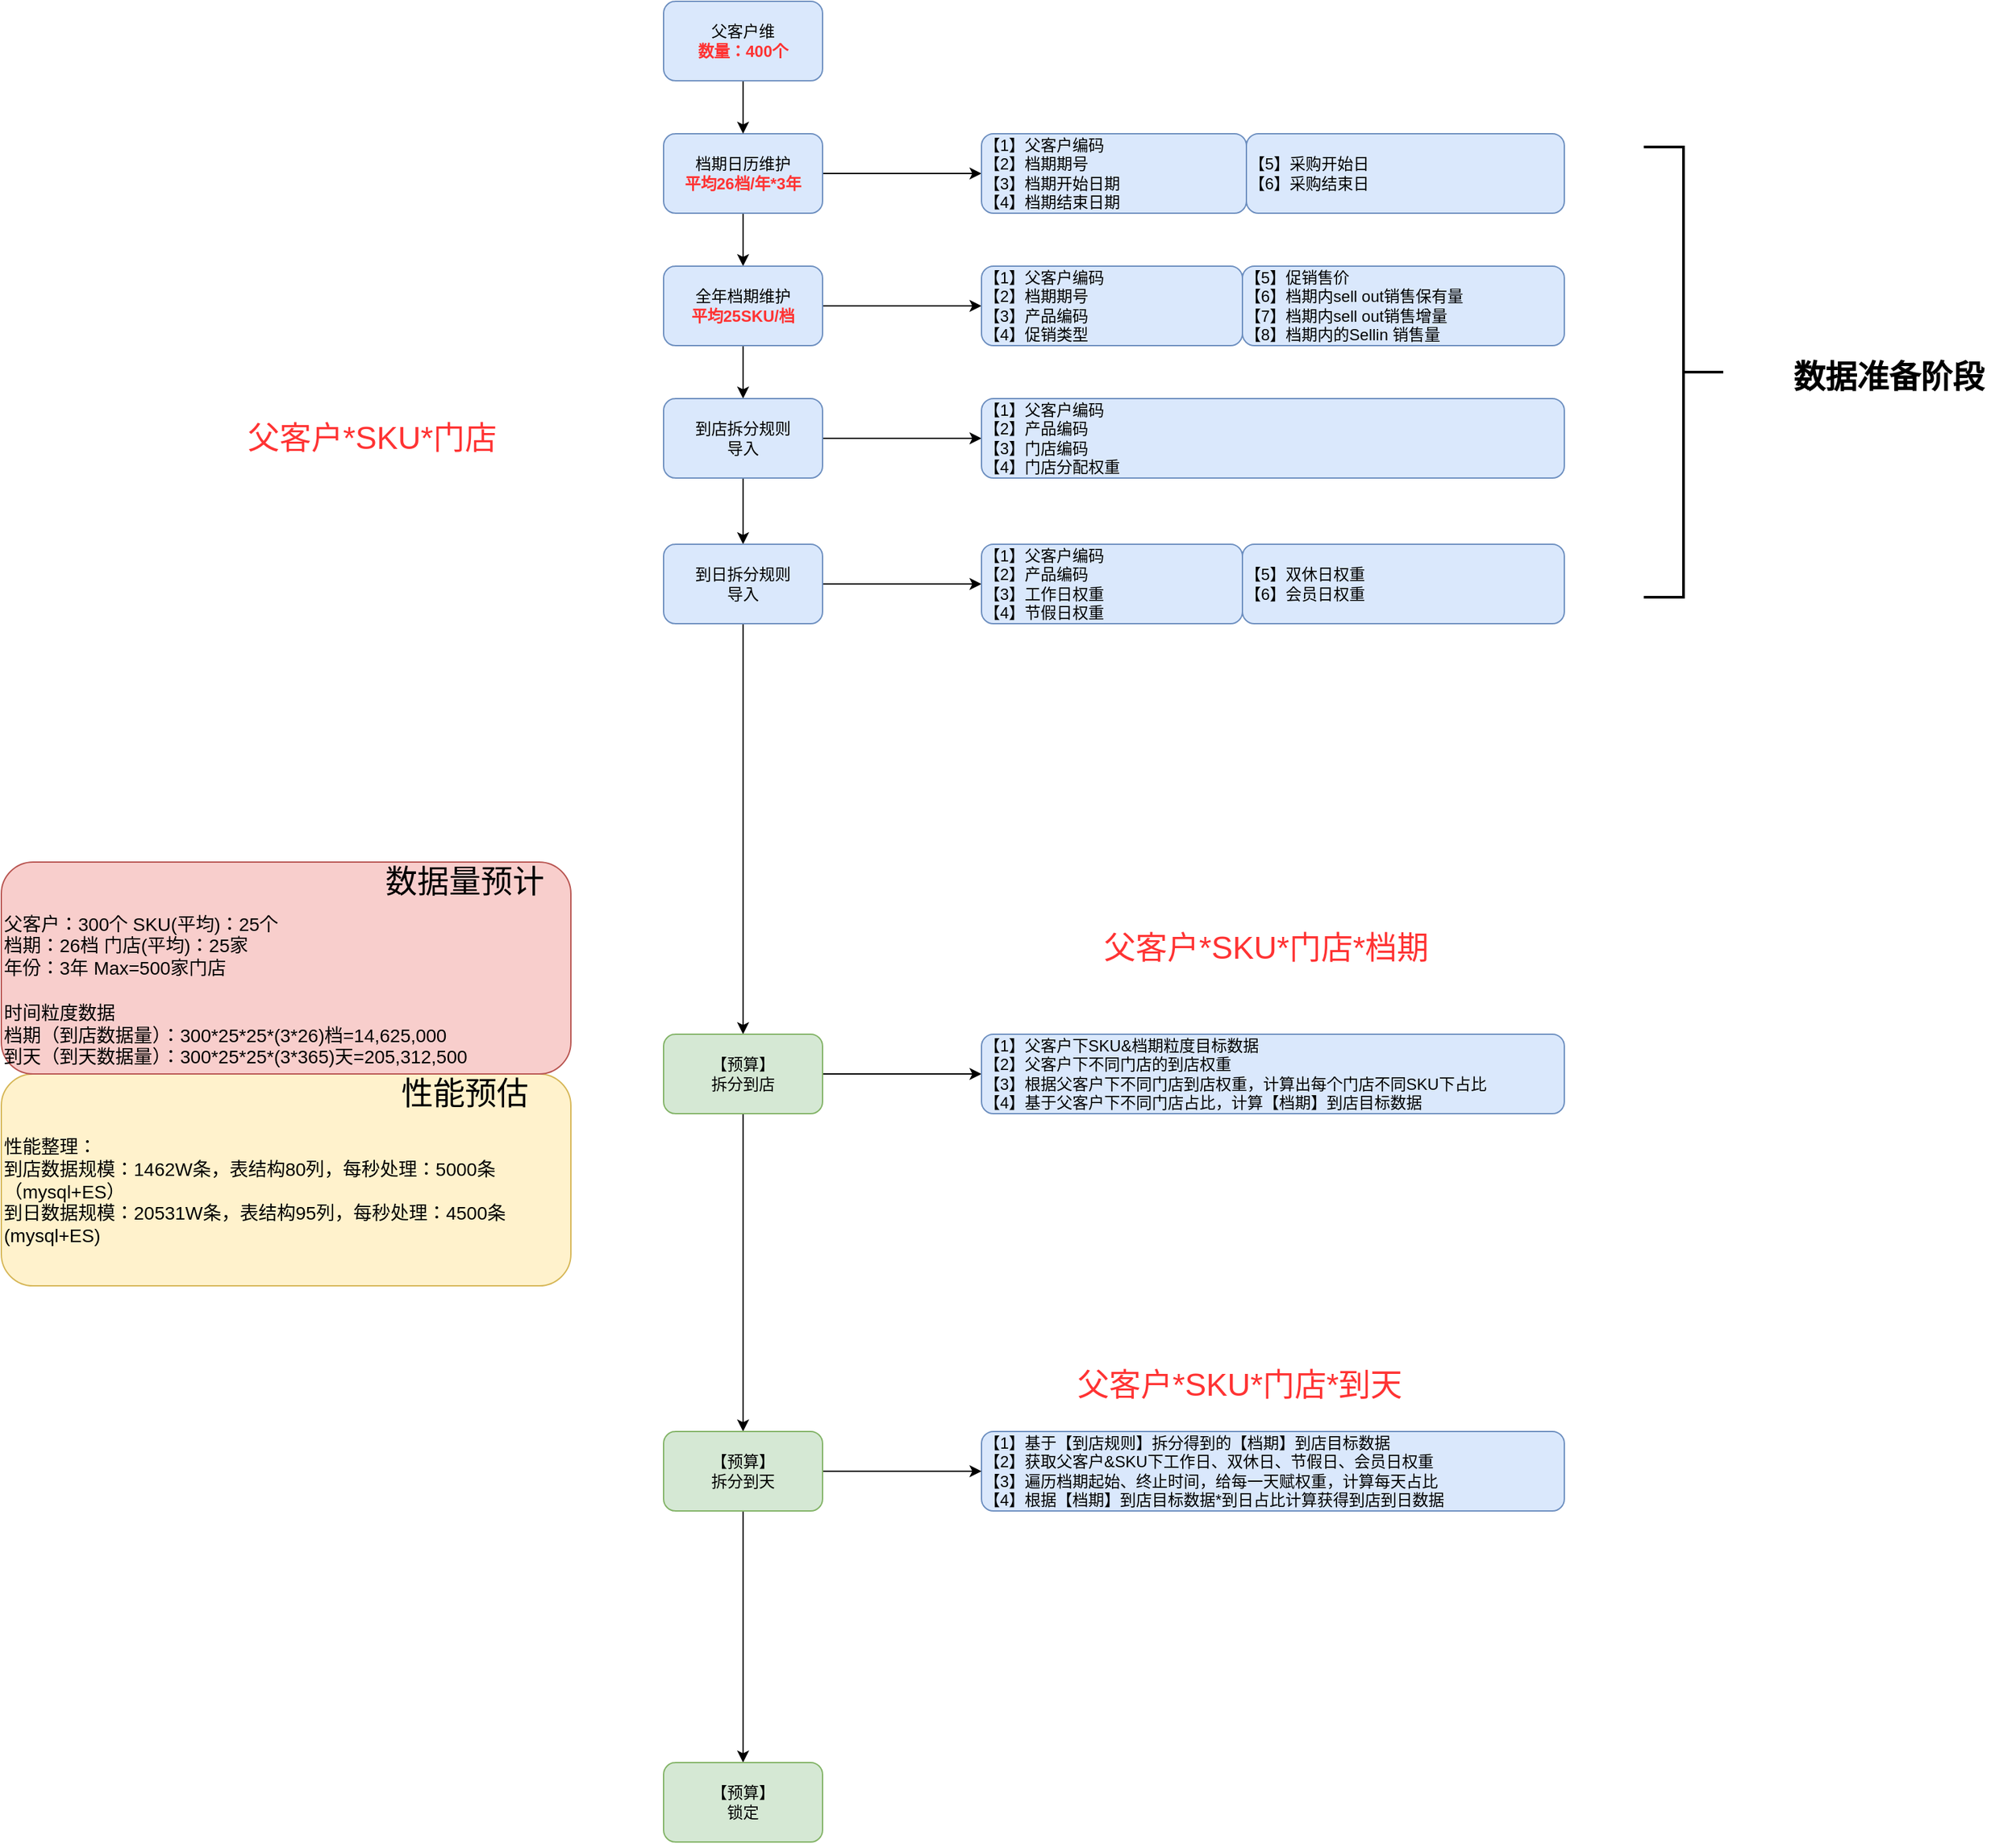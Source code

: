 <mxfile version="20.8.1" type="github">
  <diagram id="BEqY6qMiZc0pSCxEbsnE" name="第 1 页">
    <mxGraphModel dx="2261" dy="764" grid="1" gridSize="10" guides="1" tooltips="1" connect="1" arrows="1" fold="1" page="1" pageScale="1" pageWidth="827" pageHeight="1169" math="0" shadow="0">
      <root>
        <mxCell id="0" />
        <mxCell id="1" parent="0" />
        <mxCell id="1oIEDaCn8aH1IIvnRZRh-3" style="edgeStyle=orthogonalEdgeStyle;rounded=0;orthogonalLoop=1;jettySize=auto;html=1;exitX=0.5;exitY=1;exitDx=0;exitDy=0;entryX=0.5;entryY=0;entryDx=0;entryDy=0;" parent="1" source="1oIEDaCn8aH1IIvnRZRh-1" target="1oIEDaCn8aH1IIvnRZRh-2" edge="1">
          <mxGeometry relative="1" as="geometry" />
        </mxCell>
        <mxCell id="1oIEDaCn8aH1IIvnRZRh-34" style="edgeStyle=orthogonalEdgeStyle;rounded=0;orthogonalLoop=1;jettySize=auto;html=1;exitX=1;exitY=0.5;exitDx=0;exitDy=0;" parent="1" source="1oIEDaCn8aH1IIvnRZRh-1" edge="1">
          <mxGeometry relative="1" as="geometry">
            <mxPoint x="360" y="130" as="targetPoint" />
          </mxGeometry>
        </mxCell>
        <mxCell id="1oIEDaCn8aH1IIvnRZRh-1" value="档期日历维护&lt;br&gt;&lt;b&gt;&lt;font color=&quot;#ff3333&quot;&gt;平均26档/年*3年&lt;/font&gt;&lt;/b&gt;" style="rounded=1;whiteSpace=wrap;html=1;fillColor=#dae8fc;strokeColor=#6c8ebf;" parent="1" vertex="1">
          <mxGeometry x="120" y="100" width="120" height="60" as="geometry" />
        </mxCell>
        <mxCell id="1oIEDaCn8aH1IIvnRZRh-6" value="" style="edgeStyle=orthogonalEdgeStyle;rounded=0;orthogonalLoop=1;jettySize=auto;html=1;" parent="1" source="1oIEDaCn8aH1IIvnRZRh-2" target="1oIEDaCn8aH1IIvnRZRh-5" edge="1">
          <mxGeometry relative="1" as="geometry" />
        </mxCell>
        <mxCell id="1oIEDaCn8aH1IIvnRZRh-36" style="edgeStyle=orthogonalEdgeStyle;rounded=0;orthogonalLoop=1;jettySize=auto;html=1;exitX=1;exitY=0.5;exitDx=0;exitDy=0;entryX=0;entryY=0.5;entryDx=0;entryDy=0;" parent="1" source="1oIEDaCn8aH1IIvnRZRh-2" target="1oIEDaCn8aH1IIvnRZRh-37" edge="1">
          <mxGeometry relative="1" as="geometry">
            <mxPoint x="330" y="230" as="targetPoint" />
          </mxGeometry>
        </mxCell>
        <mxCell id="1oIEDaCn8aH1IIvnRZRh-2" value="全年档期维护&lt;br&gt;&lt;font color=&quot;#ff3333&quot;&gt;&lt;b&gt;平均25SKU/档&lt;/b&gt;&lt;/font&gt;" style="rounded=1;whiteSpace=wrap;html=1;fillColor=#dae8fc;strokeColor=#6c8ebf;" parent="1" vertex="1">
          <mxGeometry x="120" y="200" width="120" height="60" as="geometry" />
        </mxCell>
        <mxCell id="1oIEDaCn8aH1IIvnRZRh-4" value="【1】基于【到店规则】拆分得到的【档期】到店目标数据&lt;br&gt;【2】获取父客户&amp;amp;SKU下工作日、双休日、节假日、会员日权重&lt;br&gt;【3】遍历档期起始、终止时间，给每一天赋权重，计算每天占比&lt;br&gt;【4】根据【档期】到店目标数据*到日占比计算获得到店到日数据" style="rounded=1;whiteSpace=wrap;html=1;align=left;fillColor=#dae8fc;strokeColor=#6c8ebf;" parent="1" vertex="1">
          <mxGeometry x="360" y="1080" width="440" height="60" as="geometry" />
        </mxCell>
        <mxCell id="1oIEDaCn8aH1IIvnRZRh-8" value="" style="edgeStyle=orthogonalEdgeStyle;rounded=0;orthogonalLoop=1;jettySize=auto;html=1;" parent="1" source="1oIEDaCn8aH1IIvnRZRh-5" target="1oIEDaCn8aH1IIvnRZRh-7" edge="1">
          <mxGeometry relative="1" as="geometry" />
        </mxCell>
        <mxCell id="1oIEDaCn8aH1IIvnRZRh-39" style="edgeStyle=orthogonalEdgeStyle;rounded=0;orthogonalLoop=1;jettySize=auto;html=1;exitX=1;exitY=0.5;exitDx=0;exitDy=0;" parent="1" source="1oIEDaCn8aH1IIvnRZRh-5" edge="1">
          <mxGeometry relative="1" as="geometry">
            <mxPoint x="360" y="330" as="targetPoint" />
          </mxGeometry>
        </mxCell>
        <mxCell id="1oIEDaCn8aH1IIvnRZRh-5" value="到店拆分规则&lt;br&gt;导入" style="whiteSpace=wrap;html=1;rounded=1;fillColor=#dae8fc;strokeColor=#6c8ebf;" parent="1" vertex="1">
          <mxGeometry x="120" y="300" width="120" height="60" as="geometry" />
        </mxCell>
        <mxCell id="1oIEDaCn8aH1IIvnRZRh-22" style="edgeStyle=orthogonalEdgeStyle;rounded=0;orthogonalLoop=1;jettySize=auto;html=1;exitX=0.5;exitY=1;exitDx=0;exitDy=0;entryX=0.5;entryY=0;entryDx=0;entryDy=0;" parent="1" source="1oIEDaCn8aH1IIvnRZRh-7" target="1oIEDaCn8aH1IIvnRZRh-9" edge="1">
          <mxGeometry relative="1" as="geometry" />
        </mxCell>
        <mxCell id="1oIEDaCn8aH1IIvnRZRh-43" style="edgeStyle=orthogonalEdgeStyle;rounded=0;orthogonalLoop=1;jettySize=auto;html=1;exitX=1;exitY=0.5;exitDx=0;exitDy=0;entryX=0;entryY=0.5;entryDx=0;entryDy=0;" parent="1" source="1oIEDaCn8aH1IIvnRZRh-7" target="1oIEDaCn8aH1IIvnRZRh-44" edge="1">
          <mxGeometry relative="1" as="geometry">
            <mxPoint x="350" y="440" as="targetPoint" />
          </mxGeometry>
        </mxCell>
        <mxCell id="1oIEDaCn8aH1IIvnRZRh-7" value="到日拆分规则&lt;br&gt;导入" style="whiteSpace=wrap;html=1;rounded=1;fillColor=#dae8fc;strokeColor=#6c8ebf;" parent="1" vertex="1">
          <mxGeometry x="120" y="410" width="120" height="60" as="geometry" />
        </mxCell>
        <mxCell id="1oIEDaCn8aH1IIvnRZRh-12" value="" style="edgeStyle=orthogonalEdgeStyle;rounded=0;orthogonalLoop=1;jettySize=auto;html=1;" parent="1" source="1oIEDaCn8aH1IIvnRZRh-9" target="1oIEDaCn8aH1IIvnRZRh-11" edge="1">
          <mxGeometry relative="1" as="geometry" />
        </mxCell>
        <mxCell id="1oIEDaCn8aH1IIvnRZRh-27" style="edgeStyle=orthogonalEdgeStyle;rounded=0;orthogonalLoop=1;jettySize=auto;html=1;exitX=1;exitY=0.5;exitDx=0;exitDy=0;entryX=0;entryY=0.5;entryDx=0;entryDy=0;" parent="1" source="1oIEDaCn8aH1IIvnRZRh-9" target="1oIEDaCn8aH1IIvnRZRh-26" edge="1">
          <mxGeometry relative="1" as="geometry" />
        </mxCell>
        <mxCell id="1oIEDaCn8aH1IIvnRZRh-9" value="【预算】&lt;br&gt;拆分到店" style="rounded=1;whiteSpace=wrap;html=1;fillColor=#d5e8d4;strokeColor=#82b366;" parent="1" vertex="1">
          <mxGeometry x="120" y="780" width="120" height="60" as="geometry" />
        </mxCell>
        <mxCell id="1oIEDaCn8aH1IIvnRZRh-16" value="" style="edgeStyle=orthogonalEdgeStyle;rounded=0;orthogonalLoop=1;jettySize=auto;html=1;" parent="1" source="1oIEDaCn8aH1IIvnRZRh-11" target="1oIEDaCn8aH1IIvnRZRh-15" edge="1">
          <mxGeometry relative="1" as="geometry" />
        </mxCell>
        <mxCell id="1oIEDaCn8aH1IIvnRZRh-28" style="edgeStyle=orthogonalEdgeStyle;rounded=0;orthogonalLoop=1;jettySize=auto;html=1;exitX=1;exitY=0.5;exitDx=0;exitDy=0;entryX=0;entryY=0.5;entryDx=0;entryDy=0;" parent="1" source="1oIEDaCn8aH1IIvnRZRh-11" target="1oIEDaCn8aH1IIvnRZRh-4" edge="1">
          <mxGeometry relative="1" as="geometry" />
        </mxCell>
        <mxCell id="1oIEDaCn8aH1IIvnRZRh-11" value="【预算】&lt;br&gt;拆分到天" style="whiteSpace=wrap;html=1;rounded=1;fillColor=#d5e8d4;strokeColor=#82b366;" parent="1" vertex="1">
          <mxGeometry x="120" y="1080" width="120" height="60" as="geometry" />
        </mxCell>
        <mxCell id="1oIEDaCn8aH1IIvnRZRh-15" value="【预算】&lt;br&gt;锁定" style="whiteSpace=wrap;html=1;rounded=1;fillColor=#d5e8d4;strokeColor=#82b366;" parent="1" vertex="1">
          <mxGeometry x="120" y="1330" width="120" height="60" as="geometry" />
        </mxCell>
        <mxCell id="1oIEDaCn8aH1IIvnRZRh-26" value="【1】父客户下SKU&amp;amp;档期粒度目标数据&lt;br&gt;【2】父客户下不同门店的到店权重&lt;br&gt;【3】根据父客户下不同门店到店权重，计算出每个门店不同SKU下占比&lt;br&gt;【4】基于父客户下不同门店占比，计算【档期】到店目标数据" style="rounded=1;whiteSpace=wrap;html=1;align=left;fillColor=#dae8fc;strokeColor=#6c8ebf;" parent="1" vertex="1">
          <mxGeometry x="360" y="780" width="440" height="60" as="geometry" />
        </mxCell>
        <mxCell id="1oIEDaCn8aH1IIvnRZRh-29" value="&lt;br style=&quot;font-size: 14px;&quot;&gt;性能整理：&lt;br style=&quot;font-size: 14px;&quot;&gt;到店数据规模：1462W条，表结构80列，每秒处理：5000条（mysql+ES）&lt;br style=&quot;font-size: 14px;&quot;&gt;到日数据规模：20531W条，表结构95列，每秒处理：4500条(mysql+ES)" style="rounded=1;whiteSpace=wrap;html=1;align=left;fillColor=#fff2cc;strokeColor=#d6b656;fontSize=14;" parent="1" vertex="1">
          <mxGeometry x="-380" y="810" width="430" height="160" as="geometry" />
        </mxCell>
        <mxCell id="1oIEDaCn8aH1IIvnRZRh-32" value="&lt;br style=&quot;font-size: 14px;&quot;&gt;&lt;br style=&quot;font-size: 14px;&quot;&gt;父客户：300个&lt;span style=&quot;font-size: 14px;&quot;&gt; &lt;span style=&quot;font-size: 14px;&quot;&gt; &lt;/span&gt;&lt;span style=&quot;font-size: 14px;&quot;&gt; &lt;/span&gt;&lt;/span&gt;SKU(平均)：25个&lt;br style=&quot;font-size: 14px;&quot;&gt;档期：26档&lt;span style=&quot;font-size: 14px;&quot;&gt; &lt;span style=&quot;font-size: 14px;&quot;&gt; &lt;/span&gt;&lt;span style=&quot;font-size: 14px;&quot;&gt; &lt;/span&gt;&lt;span style=&quot;font-size: 14px;&quot;&gt; &lt;/span&gt;&lt;/span&gt;门店(平均)：25家&lt;br style=&quot;font-size: 14px;&quot;&gt;年份：3年&lt;span style=&quot;font-size: 14px;&quot;&gt; &lt;span style=&quot;font-size: 14px;&quot;&gt; &lt;/span&gt;&lt;span style=&quot;font-size: 14px;&quot;&gt; &lt;/span&gt;&lt;span style=&quot;font-size: 14px;&quot;&gt; &lt;/span&gt;&lt;/span&gt;Max=500家门店&lt;br style=&quot;border-color: var(--border-color); font-size: 14px;&quot;&gt;&lt;br style=&quot;border-color: var(--border-color); font-size: 14px;&quot;&gt;时间粒度数据&lt;br style=&quot;border-color: var(--border-color); font-size: 14px;&quot;&gt;档期（到店数据量）：300*25*25*(3*26)档=14,625,000&lt;br style=&quot;border-color: var(--border-color); font-size: 14px;&quot;&gt;到天（到天数据量）：300*25*25*(3*365)天=205,312,500" style="rounded=1;whiteSpace=wrap;html=1;align=left;fillColor=#f8cecc;strokeColor=#b85450;fontSize=14;" parent="1" vertex="1">
          <mxGeometry x="-380" y="650" width="430" height="160" as="geometry" />
        </mxCell>
        <mxCell id="1oIEDaCn8aH1IIvnRZRh-33" value="【1】父客户编码&lt;br&gt;【2】档期期号&lt;br&gt;【3】档期开始日期&lt;br&gt;【4】档期结束日期" style="rounded=1;whiteSpace=wrap;html=1;align=left;fillColor=#dae8fc;strokeColor=#6c8ebf;" parent="1" vertex="1">
          <mxGeometry x="360" y="100" width="200" height="60" as="geometry" />
        </mxCell>
        <mxCell id="1oIEDaCn8aH1IIvnRZRh-35" value="【5】采购开始日&lt;br&gt;【6】采购结束日" style="rounded=1;whiteSpace=wrap;html=1;align=left;fillColor=#dae8fc;strokeColor=#6c8ebf;" parent="1" vertex="1">
          <mxGeometry x="560" y="100" width="240" height="60" as="geometry" />
        </mxCell>
        <mxCell id="1oIEDaCn8aH1IIvnRZRh-37" value="【1】父客户编码&lt;br&gt;【2】档期期号&lt;br&gt;【3】产品编码&lt;br&gt;【4】促销类型" style="rounded=1;whiteSpace=wrap;html=1;align=left;fillColor=#dae8fc;strokeColor=#6c8ebf;" parent="1" vertex="1">
          <mxGeometry x="360" y="200" width="197" height="60" as="geometry" />
        </mxCell>
        <mxCell id="1oIEDaCn8aH1IIvnRZRh-38" value="【5】促销售价&lt;br&gt;【6】档期内sell out销售保有量&lt;br&gt;【7】档期内sell out销售增量&lt;br&gt;【8】档期内的Sellin 销售量" style="rounded=1;whiteSpace=wrap;html=1;align=left;fillColor=#dae8fc;strokeColor=#6c8ebf;" parent="1" vertex="1">
          <mxGeometry x="557" y="200" width="243" height="60" as="geometry" />
        </mxCell>
        <mxCell id="1oIEDaCn8aH1IIvnRZRh-40" value="【1】父客户编码&lt;br&gt;【2】产品编码&lt;br&gt;【3】门店编码&lt;br&gt;【4】门店分配权重" style="rounded=1;whiteSpace=wrap;html=1;align=left;fillColor=#dae8fc;strokeColor=#6c8ebf;" parent="1" vertex="1">
          <mxGeometry x="360" y="300" width="440" height="60" as="geometry" />
        </mxCell>
        <mxCell id="1oIEDaCn8aH1IIvnRZRh-44" value="【1】父客户编码&lt;br&gt;【2】产品编码&lt;br&gt;【3】工作日权重&lt;br&gt;【4】节假日权重" style="rounded=1;whiteSpace=wrap;html=1;align=left;fillColor=#dae8fc;strokeColor=#6c8ebf;" parent="1" vertex="1">
          <mxGeometry x="360" y="410" width="197" height="60" as="geometry" />
        </mxCell>
        <mxCell id="1oIEDaCn8aH1IIvnRZRh-45" value="【5】双休日权重&lt;br&gt;【6】会员日权重" style="rounded=1;whiteSpace=wrap;html=1;align=left;fillColor=#dae8fc;strokeColor=#6c8ebf;" parent="1" vertex="1">
          <mxGeometry x="557" y="410" width="243" height="60" as="geometry" />
        </mxCell>
        <mxCell id="1oIEDaCn8aH1IIvnRZRh-47" value="" style="strokeWidth=2;html=1;shape=mxgraph.flowchart.annotation_2;align=left;labelPosition=right;pointerEvents=1;rotation=-180;" parent="1" vertex="1">
          <mxGeometry x="860" y="110" width="60" height="340" as="geometry" />
        </mxCell>
        <mxCell id="1oIEDaCn8aH1IIvnRZRh-48" value="&lt;font style=&quot;font-size: 24px;&quot;&gt;数据准备阶段&lt;/font&gt;" style="text;html=1;strokeColor=none;fillColor=none;align=center;verticalAlign=middle;whiteSpace=wrap;rounded=0;fontStyle=1" parent="1" vertex="1">
          <mxGeometry x="950" y="269" width="190" height="30" as="geometry" />
        </mxCell>
        <mxCell id="1oIEDaCn8aH1IIvnRZRh-49" value="数据量预计" style="text;html=1;strokeColor=none;fillColor=none;align=center;verticalAlign=middle;whiteSpace=wrap;rounded=0;fontSize=24;" parent="1" vertex="1">
          <mxGeometry x="-110" y="650" width="160" height="30" as="geometry" />
        </mxCell>
        <mxCell id="1oIEDaCn8aH1IIvnRZRh-50" value="性能预估" style="text;html=1;strokeColor=none;fillColor=none;align=center;verticalAlign=middle;whiteSpace=wrap;rounded=0;fontSize=24;" parent="1" vertex="1">
          <mxGeometry x="-110" y="810" width="160" height="30" as="geometry" />
        </mxCell>
        <mxCell id="1oIEDaCn8aH1IIvnRZRh-54" style="edgeStyle=orthogonalEdgeStyle;rounded=0;orthogonalLoop=1;jettySize=auto;html=1;exitX=0.5;exitY=1;exitDx=0;exitDy=0;entryX=0.5;entryY=0;entryDx=0;entryDy=0;fontSize=24;fontColor=#FF3333;" parent="1" source="1oIEDaCn8aH1IIvnRZRh-53" target="1oIEDaCn8aH1IIvnRZRh-1" edge="1">
          <mxGeometry relative="1" as="geometry" />
        </mxCell>
        <mxCell id="1oIEDaCn8aH1IIvnRZRh-53" value="父客户维&lt;br&gt;&lt;b&gt;&lt;font color=&quot;#ff3333&quot;&gt;数量：400个&lt;/font&gt;&lt;/b&gt;" style="rounded=1;whiteSpace=wrap;html=1;fillColor=#dae8fc;strokeColor=#6c8ebf;" parent="1" vertex="1">
          <mxGeometry x="120" width="120" height="60" as="geometry" />
        </mxCell>
        <mxCell id="1oIEDaCn8aH1IIvnRZRh-55" value="父客户*SKU*门店" style="text;html=1;strokeColor=none;fillColor=none;align=center;verticalAlign=middle;whiteSpace=wrap;rounded=0;fontSize=24;fontColor=#FF3333;" parent="1" vertex="1">
          <mxGeometry x="-220" y="315" width="240" height="30" as="geometry" />
        </mxCell>
        <mxCell id="1oIEDaCn8aH1IIvnRZRh-56" value="父客户*SKU*门店*档期" style="text;html=1;strokeColor=none;fillColor=none;align=center;verticalAlign=middle;whiteSpace=wrap;rounded=0;fontSize=24;fontColor=#FF3333;" parent="1" vertex="1">
          <mxGeometry x="380" y="700" width="390" height="30" as="geometry" />
        </mxCell>
        <mxCell id="1oIEDaCn8aH1IIvnRZRh-57" value="父客户*SKU*门店*到天" style="text;html=1;strokeColor=none;fillColor=none;align=center;verticalAlign=middle;whiteSpace=wrap;rounded=0;fontSize=24;fontColor=#FF3333;" parent="1" vertex="1">
          <mxGeometry x="360" y="1030" width="390" height="30" as="geometry" />
        </mxCell>
      </root>
    </mxGraphModel>
  </diagram>
</mxfile>
